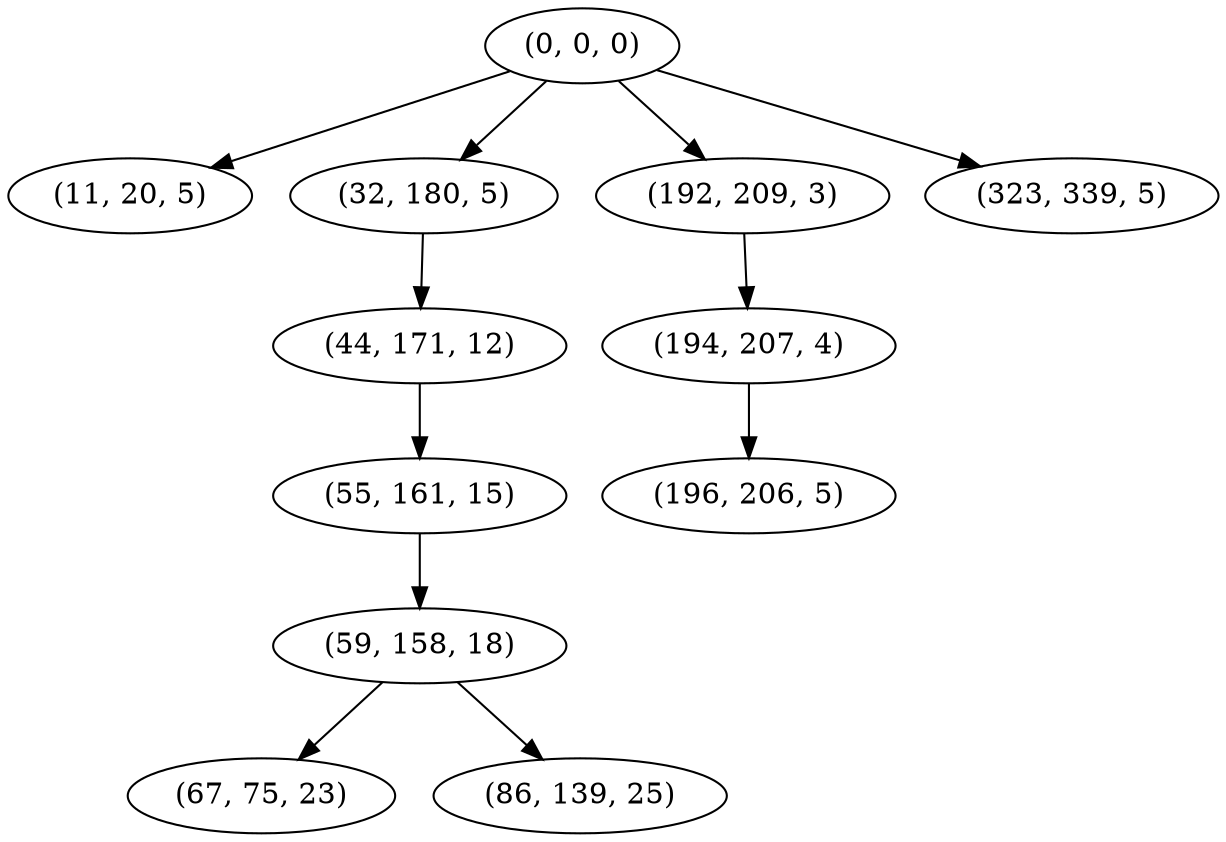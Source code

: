 digraph tree {
    "(0, 0, 0)";
    "(11, 20, 5)";
    "(32, 180, 5)";
    "(44, 171, 12)";
    "(55, 161, 15)";
    "(59, 158, 18)";
    "(67, 75, 23)";
    "(86, 139, 25)";
    "(192, 209, 3)";
    "(194, 207, 4)";
    "(196, 206, 5)";
    "(323, 339, 5)";
    "(0, 0, 0)" -> "(11, 20, 5)";
    "(0, 0, 0)" -> "(32, 180, 5)";
    "(0, 0, 0)" -> "(192, 209, 3)";
    "(0, 0, 0)" -> "(323, 339, 5)";
    "(32, 180, 5)" -> "(44, 171, 12)";
    "(44, 171, 12)" -> "(55, 161, 15)";
    "(55, 161, 15)" -> "(59, 158, 18)";
    "(59, 158, 18)" -> "(67, 75, 23)";
    "(59, 158, 18)" -> "(86, 139, 25)";
    "(192, 209, 3)" -> "(194, 207, 4)";
    "(194, 207, 4)" -> "(196, 206, 5)";
}
